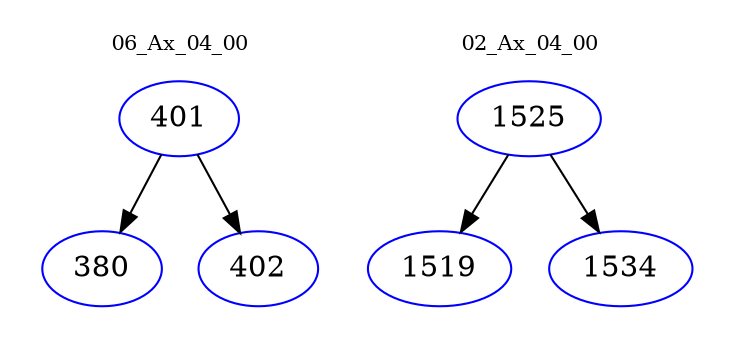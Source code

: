 digraph{
subgraph cluster_0 {
color = white
label = "06_Ax_04_00";
fontsize=10;
T0_401 [label="401", color="blue"]
T0_401 -> T0_380 [color="black"]
T0_380 [label="380", color="blue"]
T0_401 -> T0_402 [color="black"]
T0_402 [label="402", color="blue"]
}
subgraph cluster_1 {
color = white
label = "02_Ax_04_00";
fontsize=10;
T1_1525 [label="1525", color="blue"]
T1_1525 -> T1_1519 [color="black"]
T1_1519 [label="1519", color="blue"]
T1_1525 -> T1_1534 [color="black"]
T1_1534 [label="1534", color="blue"]
}
}
